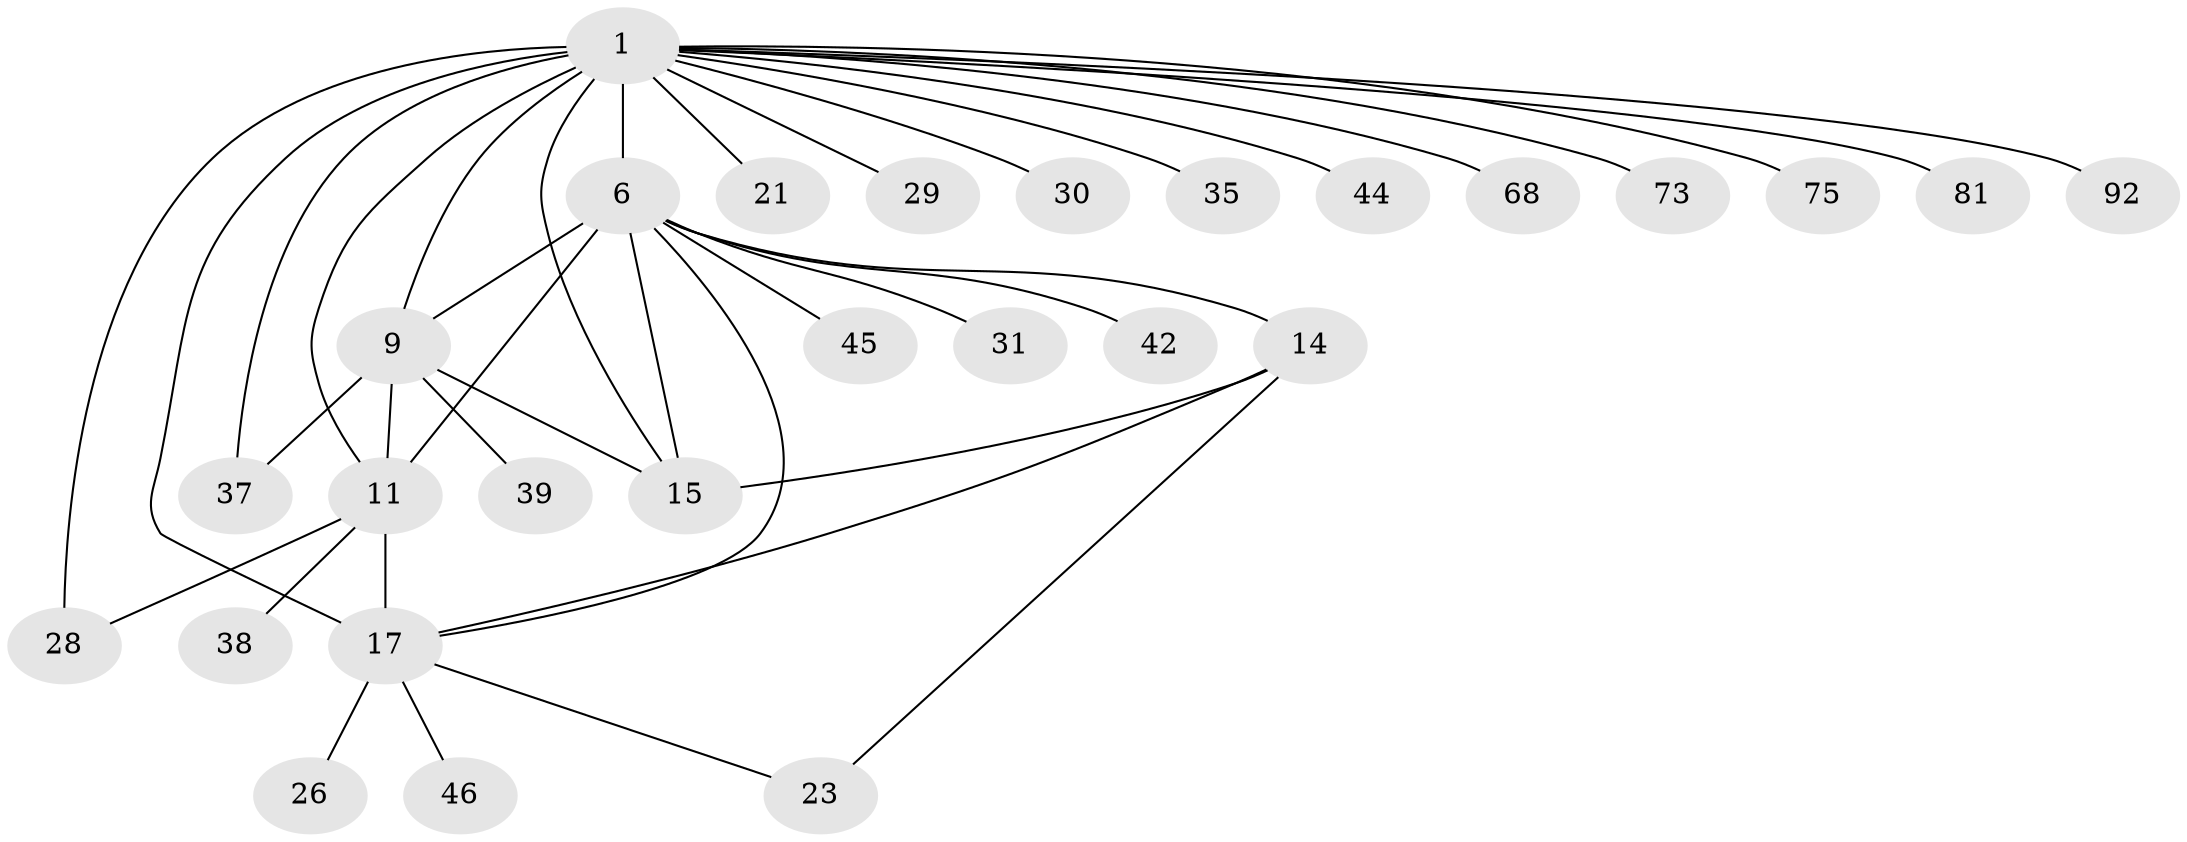 // original degree distribution, {6: 0.043010752688172046, 7: 0.053763440860215055, 8: 0.021505376344086023, 13: 0.010752688172043012, 10: 0.010752688172043012, 5: 0.03225806451612903, 9: 0.010752688172043012, 3: 0.043010752688172046, 11: 0.010752688172043012, 2: 0.20430107526881722, 1: 0.5268817204301075, 4: 0.03225806451612903}
// Generated by graph-tools (version 1.1) at 2025/19/03/04/25 18:19:46]
// undirected, 27 vertices, 38 edges
graph export_dot {
graph [start="1"]
  node [color=gray90,style=filled];
  1 [super="+2+3+4+55"];
  6 [super="+13+8+7+22"];
  9 [super="+87+10"];
  11 [super="+19+57+47"];
  14 [super="+24+16+89+34"];
  15 [super="+41"];
  17 [super="+18+20"];
  21 [super="+85"];
  23 [super="+53+76+83"];
  26;
  28 [super="+65"];
  29;
  30;
  31 [super="+60+64+62"];
  35;
  37 [super="+48"];
  38 [super="+43"];
  39;
  42 [super="+77"];
  44;
  45 [super="+74"];
  46 [super="+80"];
  68;
  73;
  75;
  81;
  92;
  1 -- 37;
  1 -- 9;
  1 -- 30;
  1 -- 15;
  1 -- 81;
  1 -- 35;
  1 -- 17 [weight=3];
  1 -- 28;
  1 -- 6 [weight=4];
  1 -- 68;
  1 -- 73;
  1 -- 75;
  1 -- 44;
  1 -- 21;
  1 -- 92;
  1 -- 29;
  1 -- 11;
  6 -- 11 [weight=2];
  6 -- 15;
  6 -- 14 [weight=2];
  6 -- 31;
  6 -- 9;
  6 -- 42;
  6 -- 45;
  6 -- 17;
  9 -- 11 [weight=3];
  9 -- 15;
  9 -- 37;
  9 -- 39;
  11 -- 28;
  11 -- 17 [weight=3];
  11 -- 38;
  14 -- 15 [weight=2];
  14 -- 17;
  14 -- 23;
  17 -- 26;
  17 -- 23;
  17 -- 46;
}
